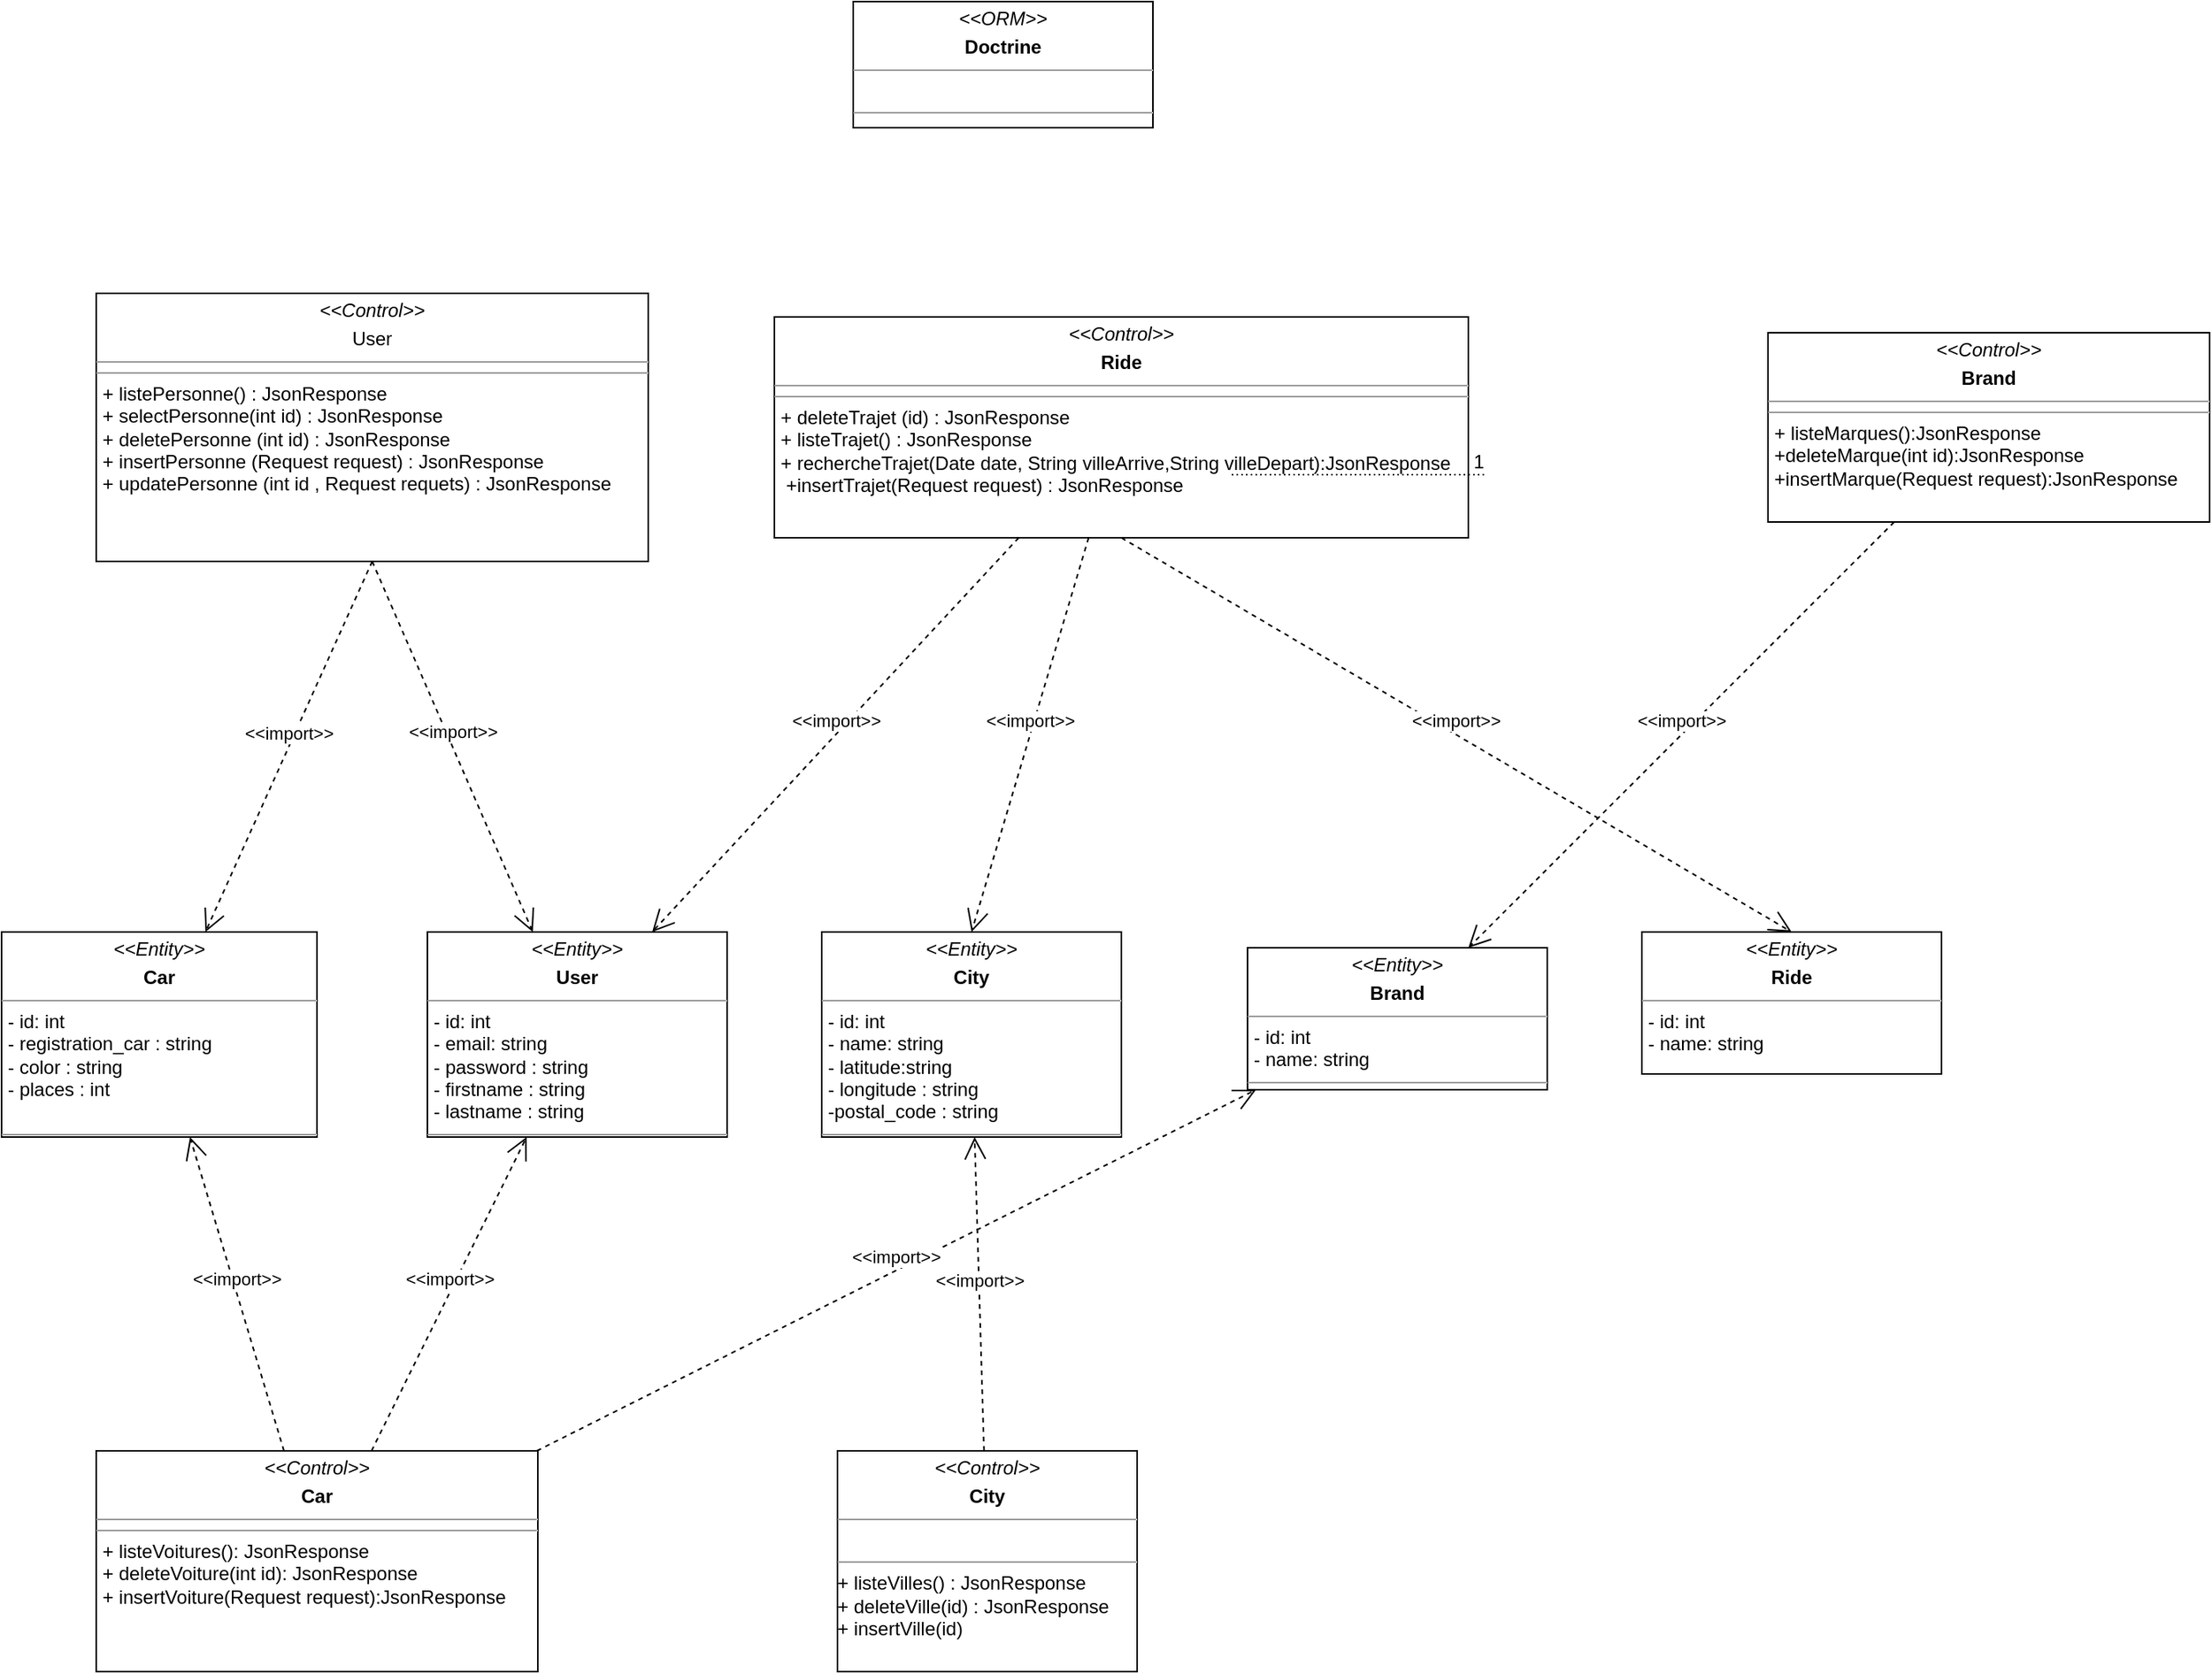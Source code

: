 <mxfile version="20.5.3"><diagram id="C5RBs43oDa-KdzZeNtuy" name="Page-1"><mxGraphModel dx="2782" dy="918" grid="1" gridSize="10" guides="1" tooltips="1" connect="1" arrows="1" fold="1" page="1" pageScale="1" pageWidth="827" pageHeight="1169" math="0" shadow="0"><root><mxCell id="WIyWlLk6GJQsqaUBKTNV-0"/><mxCell id="WIyWlLk6GJQsqaUBKTNV-1" parent="WIyWlLk6GJQsqaUBKTNV-0"/><mxCell id="eCWr3P_9htcO3-5UlL6v-0" value="&lt;p style=&quot;margin:0px;margin-top:4px;text-align:center;&quot;&gt;&lt;i&gt;&amp;lt;&amp;lt;Entity&amp;gt;&amp;gt;&lt;/i&gt;&lt;b&gt;&lt;br&gt;&lt;/b&gt;&lt;/p&gt;&lt;p style=&quot;margin:0px;margin-top:4px;text-align:center;&quot;&gt;&lt;b&gt;City&lt;/b&gt;&lt;br&gt;&lt;b&gt;&lt;/b&gt;&lt;/p&gt;&lt;hr size=&quot;1&quot;&gt;&lt;p style=&quot;margin:0px;margin-left:4px;&quot;&gt;- id: int&lt;br&gt;- name: string&lt;/p&gt;&lt;p style=&quot;margin:0px;margin-left:4px;&quot;&gt;- latitude:string&lt;/p&gt;&lt;p style=&quot;margin:0px;margin-left:4px;&quot;&gt;- longitude : string&lt;/p&gt;&lt;p style=&quot;margin:0px;margin-left:4px;&quot;&gt;-postal_code : string&lt;br&gt;&lt;/p&gt;&lt;hr size=&quot;1&quot;&gt;&lt;p style=&quot;margin:0px;margin-left:4px;&quot;&gt;+ method1(Type): T ype&lt;br&gt;+ method2(Type, Type): Type&lt;/p&gt;" style="verticalAlign=top;align=left;overflow=fill;fontSize=12;fontFamily=Helvetica;html=1;" vertex="1" parent="WIyWlLk6GJQsqaUBKTNV-1"><mxGeometry x="260" y="700" width="190" height="130" as="geometry"/></mxCell><mxCell id="eCWr3P_9htcO3-5UlL6v-1" value="&lt;p style=&quot;margin:0px;margin-top:4px;text-align:center;&quot;&gt;&lt;i&gt;&amp;lt;&amp;lt;Entity&amp;gt;&amp;gt;&lt;/i&gt;&lt;b&gt;&lt;br&gt;&lt;/b&gt;&lt;/p&gt;&lt;p style=&quot;margin:0px;margin-top:4px;text-align:center;&quot;&gt;&lt;b&gt;Brand&lt;/b&gt;&lt;br&gt;&lt;b&gt;&lt;/b&gt;&lt;/p&gt;&lt;hr size=&quot;1&quot;&gt;&lt;p style=&quot;margin:0px;margin-left:4px;&quot;&gt;- id: int&lt;br&gt;- name: string&lt;/p&gt;&lt;hr size=&quot;1&quot;&gt;" style="verticalAlign=top;align=left;overflow=fill;fontSize=12;fontFamily=Helvetica;html=1;" vertex="1" parent="WIyWlLk6GJQsqaUBKTNV-1"><mxGeometry x="530" y="710" width="190" height="90" as="geometry"/></mxCell><mxCell id="eCWr3P_9htcO3-5UlL6v-2" value="&lt;p style=&quot;margin:0px;margin-top:4px;text-align:center;&quot;&gt;&lt;i&gt;&amp;lt;&amp;lt;Entity&amp;gt;&amp;gt;&lt;/i&gt;&lt;b&gt;&lt;br&gt;&lt;/b&gt;&lt;/p&gt;&lt;p style=&quot;margin:0px;margin-top:4px;text-align:center;&quot;&gt;&lt;b&gt;User&lt;/b&gt;&lt;br&gt;&lt;b&gt;&lt;/b&gt;&lt;/p&gt;&lt;hr size=&quot;1&quot;&gt;&lt;p style=&quot;margin:0px;margin-left:4px;&quot;&gt;- id: int&lt;br&gt;- email: string&lt;/p&gt;&lt;p style=&quot;margin:0px;margin-left:4px;&quot;&gt;- password : string&lt;/p&gt;&lt;p style=&quot;margin:0px;margin-left:4px;&quot;&gt;- firstname : string&lt;/p&gt;&lt;p style=&quot;margin:0px;margin-left:4px;&quot;&gt;- lastname : string&lt;br&gt;&lt;/p&gt;&lt;hr size=&quot;1&quot;&gt;&lt;p style=&quot;margin:0px;margin-left:4px;&quot;&gt;+ method1(Type): T ype&lt;br&gt;+ method2(Type, Type): Type&lt;/p&gt;" style="verticalAlign=top;align=left;overflow=fill;fontSize=12;fontFamily=Helvetica;html=1;" vertex="1" parent="WIyWlLk6GJQsqaUBKTNV-1"><mxGeometry x="10" y="700" width="190" height="130" as="geometry"/></mxCell><mxCell id="eCWr3P_9htcO3-5UlL6v-3" value="&lt;p style=&quot;margin:0px;margin-top:4px;text-align:center;&quot;&gt;&lt;i&gt;&amp;lt;&amp;lt;Entity&amp;gt;&amp;gt;&lt;/i&gt;&lt;b&gt;&lt;br&gt;&lt;/b&gt;&lt;/p&gt;&lt;p style=&quot;margin:0px;margin-top:4px;text-align:center;&quot;&gt;&lt;b&gt;Car&lt;/b&gt;&lt;br&gt;&lt;b&gt;&lt;/b&gt;&lt;/p&gt;&lt;hr size=&quot;1&quot;&gt;&lt;p style=&quot;margin:0px;margin-left:4px;&quot;&gt;- id: int&lt;br&gt;- registration_car : string&lt;/p&gt;&lt;p style=&quot;margin:0px;margin-left:4px;&quot;&gt;- color : string&lt;/p&gt;&lt;p style=&quot;margin:0px;margin-left:4px;&quot;&gt;- places : int&lt;/p&gt;&lt;p style=&quot;margin:0px;margin-left:4px;&quot;&gt;&lt;br&gt;&lt;/p&gt;&lt;hr size=&quot;1&quot;&gt;&lt;p style=&quot;margin:0px;margin-left:4px;&quot;&gt;&lt;br&gt;&lt;/p&gt;" style="verticalAlign=top;align=left;overflow=fill;fontSize=12;fontFamily=Helvetica;html=1;" vertex="1" parent="WIyWlLk6GJQsqaUBKTNV-1"><mxGeometry x="-260" y="700" width="200" height="130" as="geometry"/></mxCell><mxCell id="eCWr3P_9htcO3-5UlL6v-4" value="&lt;p style=&quot;margin:0px;margin-top:4px;text-align:center;&quot;&gt;&lt;i&gt;&amp;lt;&amp;lt;Entity&amp;gt;&amp;gt;&lt;/i&gt;&lt;b&gt;&lt;br&gt;&lt;/b&gt;&lt;/p&gt;&lt;p style=&quot;margin:0px;margin-top:4px;text-align:center;&quot;&gt;&lt;b&gt;Ride&lt;/b&gt;&lt;br&gt;&lt;b&gt;&lt;/b&gt;&lt;/p&gt;&lt;hr size=&quot;1&quot;&gt;&lt;p style=&quot;margin:0px;margin-left:4px;&quot;&gt;- id: int&lt;br&gt;- name: string&lt;/p&gt;" style="verticalAlign=top;align=left;overflow=fill;fontSize=12;fontFamily=Helvetica;html=1;" vertex="1" parent="WIyWlLk6GJQsqaUBKTNV-1"><mxGeometry x="780" y="700" width="190" height="90" as="geometry"/></mxCell><mxCell id="eCWr3P_9htcO3-5UlL6v-5" value="&lt;p style=&quot;margin:0px;margin-top:4px;text-align:center;&quot;&gt;&lt;i&gt;&amp;lt;&amp;lt;Control&amp;gt;&amp;gt;&lt;/i&gt;&lt;b&gt;&lt;br&gt;&lt;/b&gt;&lt;/p&gt;&lt;p style=&quot;margin:0px;margin-top:4px;text-align:center;&quot;&gt;&lt;b&gt;City&lt;/b&gt;&lt;br&gt;&lt;b&gt;&lt;/b&gt;&lt;/p&gt;&lt;hr size=&quot;1&quot;&gt;&lt;br&gt;&lt;hr size=&quot;1&quot;&gt;&lt;div&gt;+ listeVilles() : JsonResponse&lt;/div&gt;&lt;div&gt;+ deleteVille(id) : JsonResponse&lt;/div&gt;&lt;div&gt;+ insertVille(id)&lt;br&gt;&lt;/div&gt;" style="verticalAlign=top;align=left;overflow=fill;fontSize=12;fontFamily=Helvetica;html=1;" vertex="1" parent="WIyWlLk6GJQsqaUBKTNV-1"><mxGeometry x="270" y="1029" width="190" height="140" as="geometry"/></mxCell><mxCell id="eCWr3P_9htcO3-5UlL6v-6" value="&lt;p style=&quot;margin:0px;margin-top:4px;text-align:center;&quot;&gt;&lt;i&gt;&amp;lt;&amp;lt;Control&amp;gt;&amp;gt;&lt;/i&gt;&lt;b&gt;&lt;br&gt;&lt;/b&gt;&lt;/p&gt;&lt;p style=&quot;margin:0px;margin-top:4px;text-align:center;&quot;&gt;&lt;b&gt;Ride&lt;/b&gt;&lt;br&gt;&lt;b&gt;&lt;/b&gt;&lt;/p&gt;&lt;hr size=&quot;1&quot;&gt;&lt;hr size=&quot;1&quot;&gt;&lt;p style=&quot;margin:0px;margin-left:4px;&quot;&gt;+ deleteTrajet (id) : JsonResponse&lt;br&gt;+ listeTrajet() : JsonResponse&lt;/p&gt;&lt;p style=&quot;margin:0px;margin-left:4px;&quot;&gt;+ rechercheTrajet(Date date, String villeArrive,String villeDepart):JsonResponse&lt;/p&gt;&lt;p style=&quot;margin:0px;margin-left:4px;&quot;&gt;&amp;nbsp;+insertTrajet(Request request) : JsonResponse&lt;/p&gt;" style="verticalAlign=top;align=left;overflow=fill;fontSize=12;fontFamily=Helvetica;html=1;" vertex="1" parent="WIyWlLk6GJQsqaUBKTNV-1"><mxGeometry x="230" y="310" width="440" height="140" as="geometry"/></mxCell><mxCell id="eCWr3P_9htcO3-5UlL6v-7" value="&lt;p style=&quot;margin:0px;margin-top:4px;text-align:center;&quot;&gt;&lt;i&gt;&amp;lt;&amp;lt;Control&amp;gt;&amp;gt;&lt;/i&gt;&lt;b&gt;&lt;br&gt;&lt;/b&gt;&lt;/p&gt;&lt;p style=&quot;margin:0px;margin-top:4px;text-align:center;&quot;&gt;User&lt;br&gt;&lt;b&gt;&lt;/b&gt;&lt;/p&gt;&lt;hr size=&quot;1&quot;&gt;&lt;hr size=&quot;1&quot;&gt;&lt;p style=&quot;margin:0px;margin-left:4px;&quot;&gt;+ listePersonne() : JsonResponse&lt;/p&gt;&lt;p style=&quot;margin:0px;margin-left:4px;&quot;&gt;+ selectPersonne(int id) : JsonResponse&lt;/p&gt;&lt;p style=&quot;margin:0px;margin-left:4px;&quot;&gt;+ deletePersonne (int id) : JsonResponse&lt;/p&gt;&lt;p style=&quot;margin:0px;margin-left:4px;&quot;&gt;+ insertPersonne (Request request) : JsonResponse&lt;/p&gt;&lt;p style=&quot;margin:0px;margin-left:4px;&quot;&gt;+ updatePersonne (int id , Request requets) : JsonResponse&lt;br&gt;&lt;/p&gt;" style="verticalAlign=top;align=left;overflow=fill;fontSize=12;fontFamily=Helvetica;html=1;" vertex="1" parent="WIyWlLk6GJQsqaUBKTNV-1"><mxGeometry x="-200" y="295" width="350" height="170" as="geometry"/></mxCell><mxCell id="eCWr3P_9htcO3-5UlL6v-8" value="&lt;p style=&quot;margin:0px;margin-top:4px;text-align:center;&quot;&gt;&lt;i&gt;&amp;lt;&amp;lt;Control&amp;gt;&amp;gt;&lt;/i&gt;&lt;b&gt;&lt;br&gt;&lt;/b&gt;&lt;/p&gt;&lt;p style=&quot;margin:0px;margin-top:4px;text-align:center;&quot;&gt;&lt;b&gt;Brand&lt;/b&gt;&lt;br&gt;&lt;b&gt;&lt;/b&gt;&lt;/p&gt;&lt;hr size=&quot;1&quot;&gt;&lt;hr size=&quot;1&quot;&gt;&lt;p style=&quot;margin:0px;margin-left:4px;&quot;&gt;+ listeMarques():JsonResponse&lt;/p&gt;&lt;p style=&quot;margin:0px;margin-left:4px;&quot;&gt;+deleteMarque(int id):JsonResponse&lt;/p&gt;&lt;p style=&quot;margin:0px;margin-left:4px;&quot;&gt;+insertMarque(Request request):JsonResponse&lt;br&gt;&lt;/p&gt;" style="verticalAlign=top;align=left;overflow=fill;fontSize=12;fontFamily=Helvetica;html=1;" vertex="1" parent="WIyWlLk6GJQsqaUBKTNV-1"><mxGeometry x="860" y="320" width="280" height="120" as="geometry"/></mxCell><mxCell id="eCWr3P_9htcO3-5UlL6v-9" value="&lt;p style=&quot;margin:0px;margin-top:4px;text-align:center;&quot;&gt;&lt;i&gt;&amp;lt;&amp;lt;Control&amp;gt;&amp;gt;&lt;/i&gt;&lt;b&gt;&lt;br&gt;&lt;/b&gt;&lt;/p&gt;&lt;p style=&quot;margin:0px;margin-top:4px;text-align:center;&quot;&gt;&lt;b&gt;Car&lt;/b&gt;&lt;br&gt;&lt;b&gt;&lt;/b&gt;&lt;/p&gt;&lt;hr size=&quot;1&quot;&gt;&lt;hr size=&quot;1&quot;&gt;&lt;p style=&quot;margin:0px;margin-left:4px;&quot;&gt;+ listeVoitures(): JsonResponse&lt;br&gt;+ deleteVoiture(int id): JsonResponse&lt;/p&gt;&lt;p style=&quot;margin:0px;margin-left:4px;&quot;&gt;+ insertVoiture(Request request):JsonResponse&lt;br&gt;&lt;/p&gt;" style="verticalAlign=top;align=left;overflow=fill;fontSize=12;fontFamily=Helvetica;html=1;" vertex="1" parent="WIyWlLk6GJQsqaUBKTNV-1"><mxGeometry x="-200" y="1029" width="280" height="140" as="geometry"/></mxCell><mxCell id="eCWr3P_9htcO3-5UlL6v-12" value="&lt;p style=&quot;margin:0px;margin-top:4px;text-align:center;&quot;&gt;&lt;i&gt;&amp;lt;&amp;lt;ORM&amp;gt;&amp;gt;&lt;/i&gt;&lt;b&gt;&lt;br&gt;&lt;/b&gt;&lt;/p&gt;&lt;p style=&quot;margin:0px;margin-top:4px;text-align:center;&quot;&gt;&lt;b&gt;Doctrine&lt;/b&gt;&lt;br&gt;&lt;b&gt;&lt;/b&gt;&lt;/p&gt;&lt;hr size=&quot;1&quot;&gt;&lt;br&gt;&lt;hr size=&quot;1&quot;&gt;" style="verticalAlign=top;align=left;overflow=fill;fontSize=12;fontFamily=Helvetica;html=1;" vertex="1" parent="WIyWlLk6GJQsqaUBKTNV-1"><mxGeometry x="280" y="110" width="190" height="80" as="geometry"/></mxCell><mxCell id="eCWr3P_9htcO3-5UlL6v-15" value="" style="endArrow=none;html=1;rounded=0;dashed=1;dashPattern=1 2;" edge="1" parent="WIyWlLk6GJQsqaUBKTNV-1"><mxGeometry relative="1" as="geometry"><mxPoint x="520" y="410" as="sourcePoint"/><mxPoint x="680" y="410" as="targetPoint"/></mxGeometry></mxCell><mxCell id="eCWr3P_9htcO3-5UlL6v-16" value="1" style="resizable=0;html=1;align=right;verticalAlign=bottom;" connectable="0" vertex="1" parent="eCWr3P_9htcO3-5UlL6v-15"><mxGeometry x="1" relative="1" as="geometry"/></mxCell><mxCell id="eCWr3P_9htcO3-5UlL6v-17" value="&amp;lt;&amp;lt;import&amp;gt;&amp;gt;" style="edgeStyle=none;html=1;endArrow=open;endSize=12;dashed=1;verticalAlign=bottom;rounded=0;" edge="1" parent="WIyWlLk6GJQsqaUBKTNV-1" source="eCWr3P_9htcO3-5UlL6v-9" target="eCWr3P_9htcO3-5UlL6v-3"><mxGeometry width="160" relative="1" as="geometry"><mxPoint x="520" y="410" as="sourcePoint"/><mxPoint x="680" y="410" as="targetPoint"/></mxGeometry></mxCell><mxCell id="eCWr3P_9htcO3-5UlL6v-19" value="&amp;lt;&amp;lt;import&amp;gt;&amp;gt;" style="edgeStyle=none;html=1;endArrow=open;endSize=12;dashed=1;verticalAlign=bottom;rounded=0;" edge="1" parent="WIyWlLk6GJQsqaUBKTNV-1" source="eCWr3P_9htcO3-5UlL6v-9" target="eCWr3P_9htcO3-5UlL6v-2"><mxGeometry width="160" relative="1" as="geometry"><mxPoint x="-140.36" y="529.58" as="sourcePoint"/><mxPoint x="-147.447" y="710" as="targetPoint"/></mxGeometry></mxCell><mxCell id="eCWr3P_9htcO3-5UlL6v-20" value="&amp;lt;&amp;lt;import&amp;gt;&amp;gt;" style="edgeStyle=none;html=1;endArrow=open;endSize=12;dashed=1;verticalAlign=bottom;rounded=0;" edge="1" parent="WIyWlLk6GJQsqaUBKTNV-1" source="eCWr3P_9htcO3-5UlL6v-9" target="eCWr3P_9htcO3-5UlL6v-1"><mxGeometry width="160" relative="1" as="geometry"><mxPoint x="-130.36" y="539.58" as="sourcePoint"/><mxPoint x="-137.447" y="720" as="targetPoint"/></mxGeometry></mxCell><mxCell id="eCWr3P_9htcO3-5UlL6v-21" value="&amp;lt;&amp;lt;import&amp;gt;&amp;gt;" style="edgeStyle=none;html=1;endArrow=open;endSize=12;dashed=1;verticalAlign=bottom;rounded=0;entryX=0.5;entryY=0;entryDx=0;entryDy=0;" edge="1" parent="WIyWlLk6GJQsqaUBKTNV-1" source="eCWr3P_9htcO3-5UlL6v-6" target="eCWr3P_9htcO3-5UlL6v-0"><mxGeometry width="160" relative="1" as="geometry"><mxPoint x="-120.36" y="549.58" as="sourcePoint"/><mxPoint x="-127.447" y="730" as="targetPoint"/></mxGeometry></mxCell><mxCell id="eCWr3P_9htcO3-5UlL6v-22" value="&amp;lt;&amp;lt;import&amp;gt;&amp;gt;" style="edgeStyle=none;html=1;endArrow=open;endSize=12;dashed=1;verticalAlign=bottom;rounded=0;exitX=0.5;exitY=1;exitDx=0;exitDy=0;entryX=0.5;entryY=0;entryDx=0;entryDy=0;" edge="1" parent="WIyWlLk6GJQsqaUBKTNV-1" source="eCWr3P_9htcO3-5UlL6v-6" target="eCWr3P_9htcO3-5UlL6v-4"><mxGeometry width="160" relative="1" as="geometry"><mxPoint x="-110.36" y="559.58" as="sourcePoint"/><mxPoint x="-117.447" y="740" as="targetPoint"/></mxGeometry></mxCell><mxCell id="eCWr3P_9htcO3-5UlL6v-23" value="&amp;lt;&amp;lt;import&amp;gt;&amp;gt;" style="edgeStyle=none;html=1;endArrow=open;endSize=12;dashed=1;verticalAlign=bottom;rounded=0;exitX=0.5;exitY=1;exitDx=0;exitDy=0;" edge="1" parent="WIyWlLk6GJQsqaUBKTNV-1" source="eCWr3P_9htcO3-5UlL6v-7" target="eCWr3P_9htcO3-5UlL6v-2"><mxGeometry width="160" relative="1" as="geometry"><mxPoint x="-100.36" y="569.58" as="sourcePoint"/><mxPoint x="-107.447" y="750" as="targetPoint"/></mxGeometry></mxCell><mxCell id="eCWr3P_9htcO3-5UlL6v-24" value="&amp;lt;&amp;lt;import&amp;gt;&amp;gt;" style="edgeStyle=none;html=1;endArrow=open;endSize=12;dashed=1;verticalAlign=bottom;rounded=0;" edge="1" parent="WIyWlLk6GJQsqaUBKTNV-1" source="eCWr3P_9htcO3-5UlL6v-5" target="eCWr3P_9htcO3-5UlL6v-0"><mxGeometry width="160" relative="1" as="geometry"><mxPoint x="-90.36" y="579.58" as="sourcePoint"/><mxPoint x="-97.447" y="760" as="targetPoint"/></mxGeometry></mxCell><mxCell id="eCWr3P_9htcO3-5UlL6v-25" value="&amp;lt;&amp;lt;import&amp;gt;&amp;gt;" style="edgeStyle=none;html=1;endArrow=open;endSize=12;dashed=1;verticalAlign=bottom;rounded=0;" edge="1" parent="WIyWlLk6GJQsqaUBKTNV-1" source="eCWr3P_9htcO3-5UlL6v-8" target="eCWr3P_9htcO3-5UlL6v-1"><mxGeometry width="160" relative="1" as="geometry"><mxPoint x="-80.36" y="589.58" as="sourcePoint"/><mxPoint x="-87.447" y="770" as="targetPoint"/></mxGeometry></mxCell><mxCell id="eCWr3P_9htcO3-5UlL6v-26" value="&amp;lt;&amp;lt;import&amp;gt;&amp;gt;" style="edgeStyle=none;html=1;endArrow=open;endSize=12;dashed=1;verticalAlign=bottom;rounded=0;entryX=0.75;entryY=0;entryDx=0;entryDy=0;" edge="1" parent="WIyWlLk6GJQsqaUBKTNV-1" source="eCWr3P_9htcO3-5UlL6v-6" target="eCWr3P_9htcO3-5UlL6v-2"><mxGeometry width="160" relative="1" as="geometry"><mxPoint x="-70.36" y="599.58" as="sourcePoint"/><mxPoint x="-77.447" y="780" as="targetPoint"/></mxGeometry></mxCell><mxCell id="eCWr3P_9htcO3-5UlL6v-27" value="&amp;lt;&amp;lt;import&amp;gt;&amp;gt;" style="edgeStyle=none;html=1;endArrow=open;endSize=12;dashed=1;verticalAlign=bottom;rounded=0;exitX=0.5;exitY=1;exitDx=0;exitDy=0;" edge="1" parent="WIyWlLk6GJQsqaUBKTNV-1" source="eCWr3P_9htcO3-5UlL6v-7" target="eCWr3P_9htcO3-5UlL6v-3"><mxGeometry width="160" relative="1" as="geometry"><mxPoint x="-60.36" y="609.58" as="sourcePoint"/><mxPoint x="-67.447" y="790" as="targetPoint"/></mxGeometry></mxCell></root></mxGraphModel></diagram></mxfile>